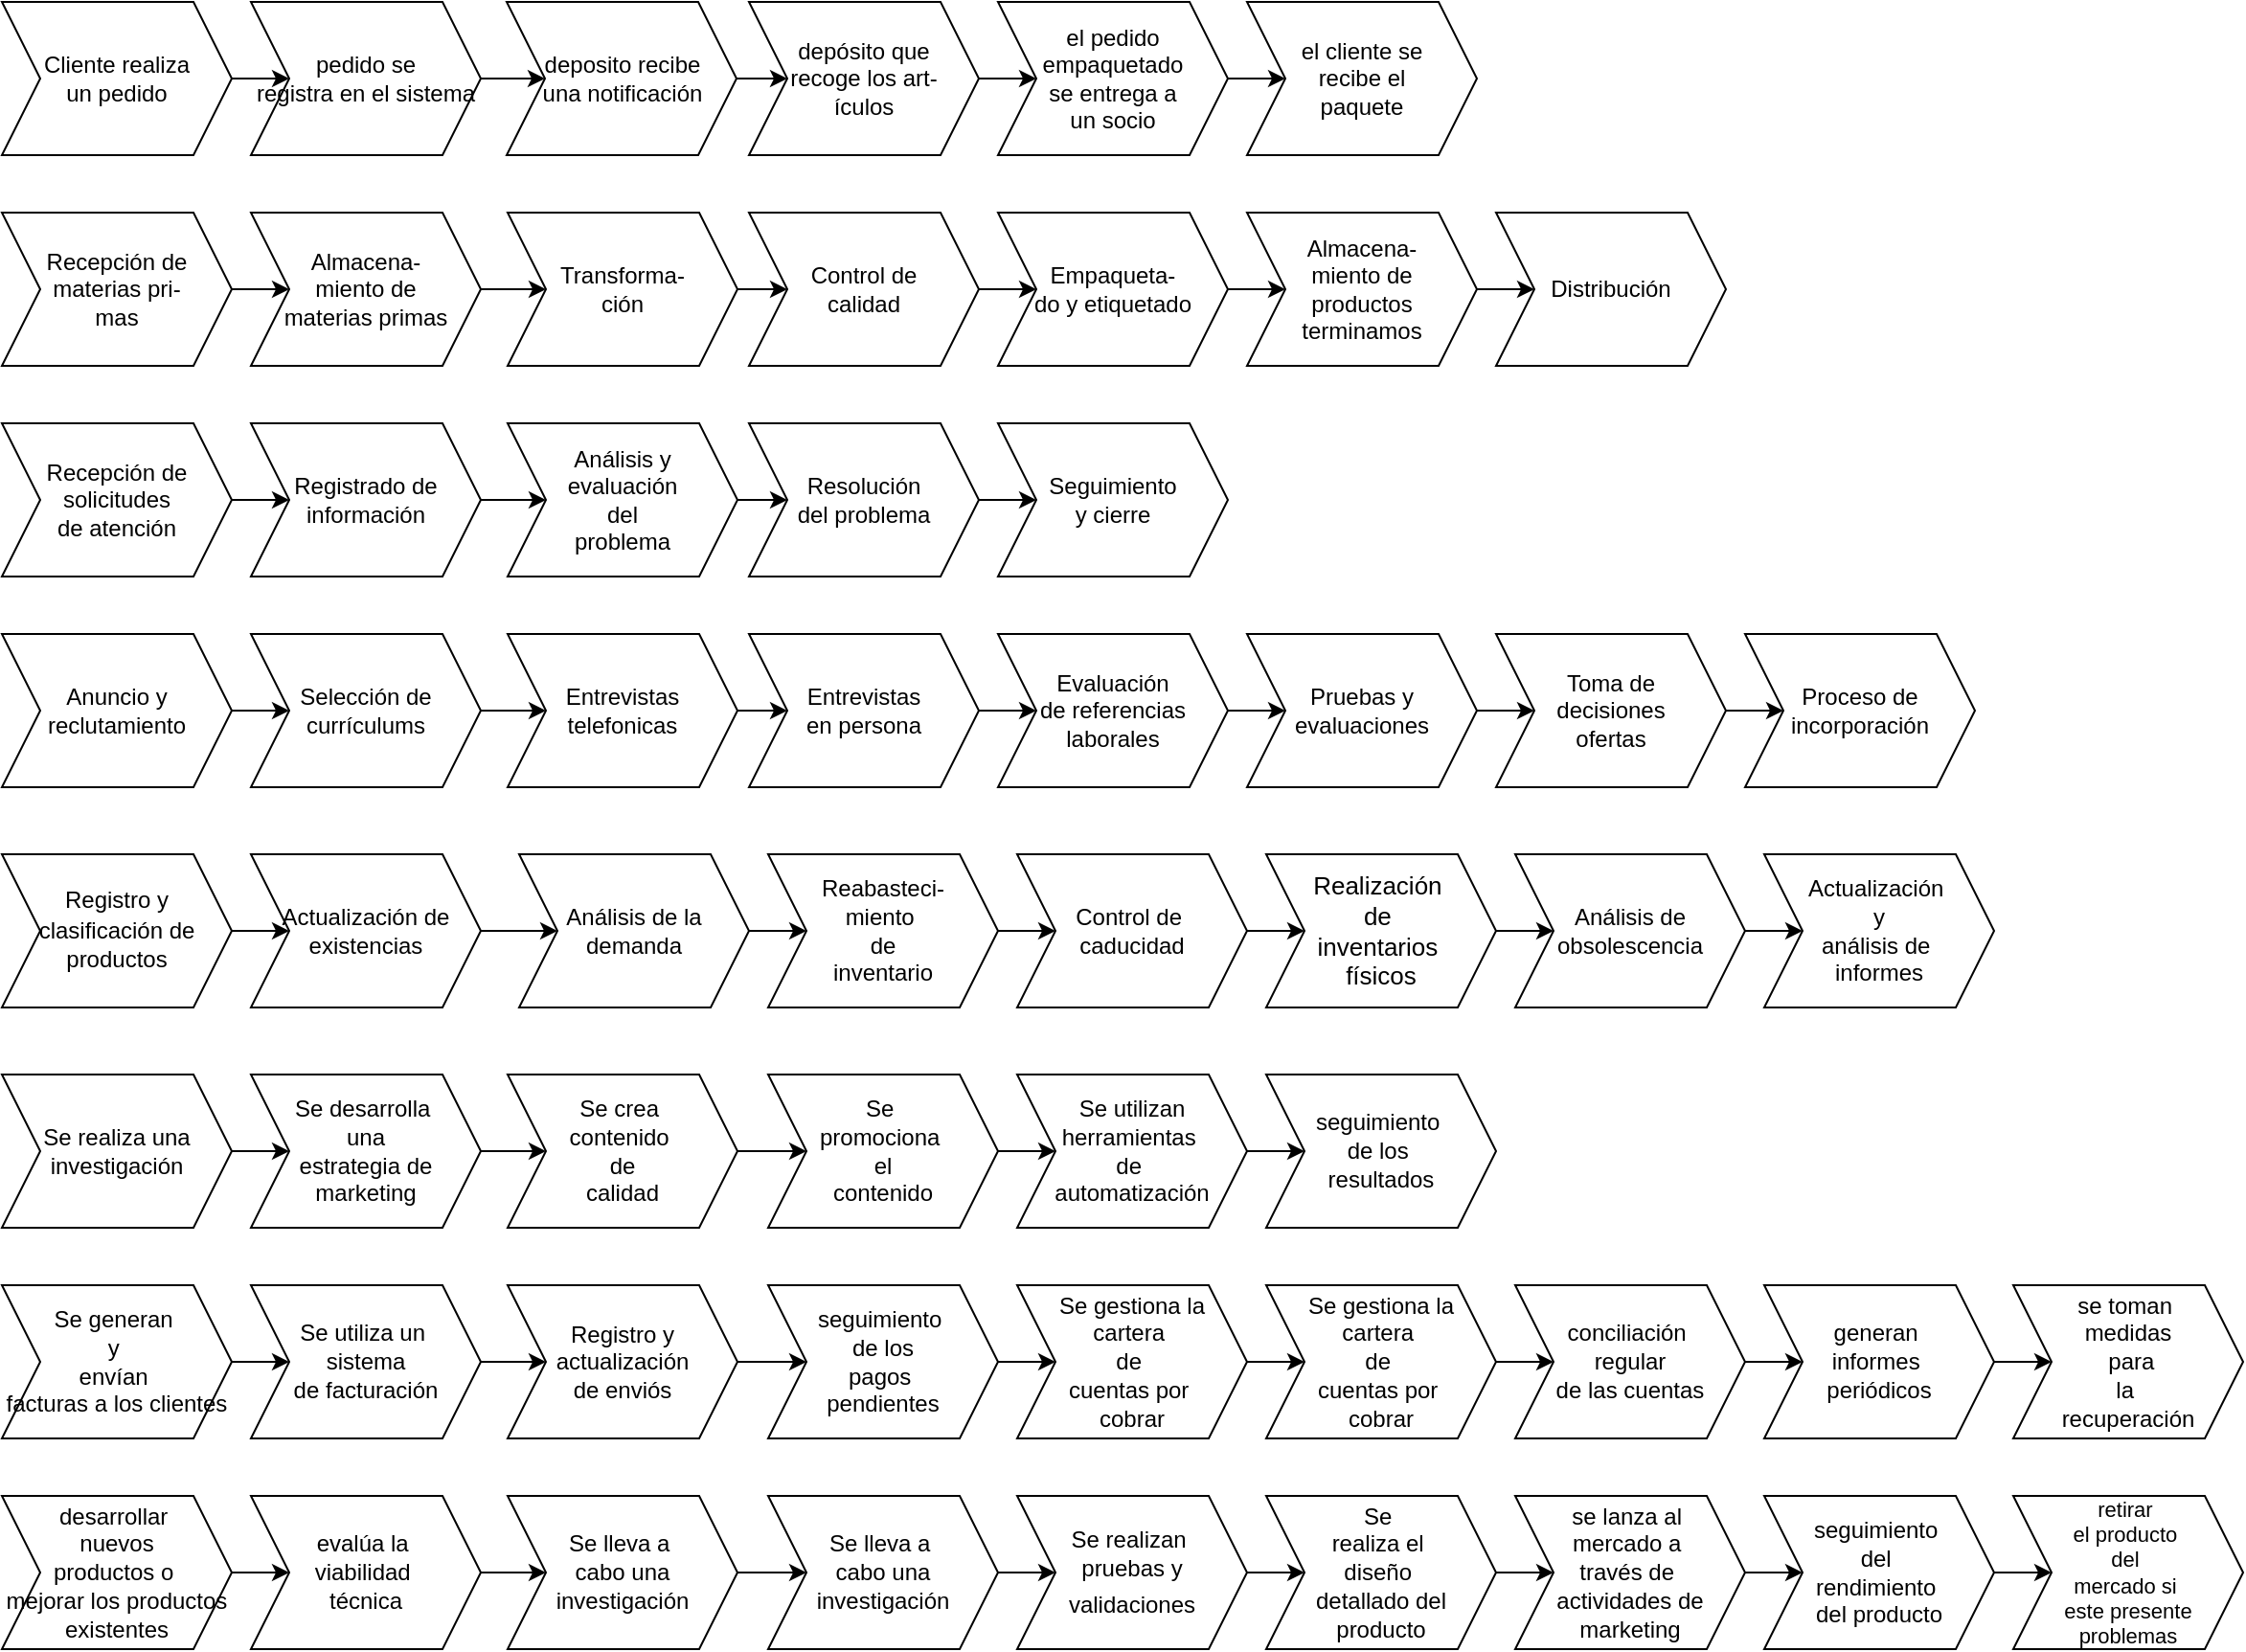 <mxfile version="24.4.0" type="github">
  <diagram name="Página-1" id="UPb7-A2myzlJfk2rmj8a">
    <mxGraphModel dx="1354" dy="677" grid="1" gridSize="10" guides="1" tooltips="1" connect="1" arrows="1" fold="1" page="1" pageScale="1" pageWidth="827" pageHeight="1169" math="0" shadow="0">
      <root>
        <mxCell id="0" />
        <mxCell id="1" parent="0" />
        <mxCell id="D4e9lm8wjW5pRh4vj5HC-4" value="" style="edgeStyle=orthogonalEdgeStyle;rounded=0;orthogonalLoop=1;jettySize=auto;html=1;" edge="1" parent="1" source="D4e9lm8wjW5pRh4vj5HC-2" target="D4e9lm8wjW5pRh4vj5HC-3">
          <mxGeometry relative="1" as="geometry" />
        </mxCell>
        <mxCell id="D4e9lm8wjW5pRh4vj5HC-2" value="&lt;div&gt;Cliente realiza&lt;/div&gt;&lt;div&gt;un pedido&lt;br&gt;&lt;/div&gt;" style="shape=step;perimeter=stepPerimeter;whiteSpace=wrap;html=1;fixedSize=1;" vertex="1" parent="1">
          <mxGeometry x="90" y="100" width="120" height="80" as="geometry" />
        </mxCell>
        <mxCell id="D4e9lm8wjW5pRh4vj5HC-6" value="" style="edgeStyle=orthogonalEdgeStyle;rounded=0;orthogonalLoop=1;jettySize=auto;html=1;" edge="1" parent="1" source="D4e9lm8wjW5pRh4vj5HC-3" target="D4e9lm8wjW5pRh4vj5HC-5">
          <mxGeometry relative="1" as="geometry" />
        </mxCell>
        <mxCell id="D4e9lm8wjW5pRh4vj5HC-3" value="&lt;div&gt;pedido se&lt;/div&gt;&lt;div&gt;registra en el sistema&lt;br&gt;&lt;/div&gt;" style="shape=step;perimeter=stepPerimeter;whiteSpace=wrap;html=1;fixedSize=1;" vertex="1" parent="1">
          <mxGeometry x="220" y="100" width="120" height="80" as="geometry" />
        </mxCell>
        <mxCell id="D4e9lm8wjW5pRh4vj5HC-8" value="" style="edgeStyle=orthogonalEdgeStyle;rounded=0;orthogonalLoop=1;jettySize=auto;html=1;" edge="1" parent="1" source="D4e9lm8wjW5pRh4vj5HC-5" target="D4e9lm8wjW5pRh4vj5HC-7">
          <mxGeometry relative="1" as="geometry" />
        </mxCell>
        <mxCell id="D4e9lm8wjW5pRh4vj5HC-5" value="&lt;div&gt;deposito recibe&lt;/div&gt;&lt;div&gt;una notificación&lt;br&gt;&lt;/div&gt;" style="shape=step;perimeter=stepPerimeter;whiteSpace=wrap;html=1;fixedSize=1;" vertex="1" parent="1">
          <mxGeometry x="353.5" y="100" width="120" height="80" as="geometry" />
        </mxCell>
        <mxCell id="D4e9lm8wjW5pRh4vj5HC-10" value="" style="edgeStyle=orthogonalEdgeStyle;rounded=0;orthogonalLoop=1;jettySize=auto;html=1;" edge="1" parent="1" source="D4e9lm8wjW5pRh4vj5HC-7" target="D4e9lm8wjW5pRh4vj5HC-9">
          <mxGeometry relative="1" as="geometry" />
        </mxCell>
        <mxCell id="D4e9lm8wjW5pRh4vj5HC-7" value="&lt;div&gt;depósito que&lt;/div&gt;&lt;div&gt;recoge los art-&lt;/div&gt;&lt;div&gt;ículos&lt;br&gt;&lt;/div&gt;" style="shape=step;perimeter=stepPerimeter;whiteSpace=wrap;html=1;fixedSize=1;" vertex="1" parent="1">
          <mxGeometry x="480" y="100" width="120" height="80" as="geometry" />
        </mxCell>
        <mxCell id="D4e9lm8wjW5pRh4vj5HC-12" value="" style="edgeStyle=orthogonalEdgeStyle;rounded=0;orthogonalLoop=1;jettySize=auto;html=1;" edge="1" parent="1" source="D4e9lm8wjW5pRh4vj5HC-9" target="D4e9lm8wjW5pRh4vj5HC-11">
          <mxGeometry relative="1" as="geometry" />
        </mxCell>
        <mxCell id="D4e9lm8wjW5pRh4vj5HC-9" value="&lt;div&gt;el pedido&lt;/div&gt;&lt;div&gt;empaquetado&lt;/div&gt;&lt;div&gt;se entrega a&lt;/div&gt;&lt;div&gt;un socio&lt;br&gt;&lt;/div&gt;" style="shape=step;perimeter=stepPerimeter;whiteSpace=wrap;html=1;fixedSize=1;" vertex="1" parent="1">
          <mxGeometry x="610" y="100" width="120" height="80" as="geometry" />
        </mxCell>
        <mxCell id="D4e9lm8wjW5pRh4vj5HC-11" value="&lt;div&gt;el cliente se&lt;/div&gt;&lt;div&gt;recibe el&lt;/div&gt;&lt;div&gt;paquete&lt;br&gt;&lt;/div&gt;" style="shape=step;perimeter=stepPerimeter;whiteSpace=wrap;html=1;fixedSize=1;" vertex="1" parent="1">
          <mxGeometry x="740" y="100" width="120" height="80" as="geometry" />
        </mxCell>
        <mxCell id="D4e9lm8wjW5pRh4vj5HC-15" value="" style="edgeStyle=orthogonalEdgeStyle;rounded=0;orthogonalLoop=1;jettySize=auto;html=1;" edge="1" parent="1" source="D4e9lm8wjW5pRh4vj5HC-13" target="D4e9lm8wjW5pRh4vj5HC-14">
          <mxGeometry relative="1" as="geometry" />
        </mxCell>
        <mxCell id="D4e9lm8wjW5pRh4vj5HC-13" value="&lt;div&gt;Recepción de&lt;/div&gt;&lt;div&gt;materias pri-&lt;/div&gt;&lt;div&gt;mas&lt;br&gt;&lt;/div&gt;" style="shape=step;perimeter=stepPerimeter;whiteSpace=wrap;html=1;fixedSize=1;" vertex="1" parent="1">
          <mxGeometry x="90" y="210" width="120" height="80" as="geometry" />
        </mxCell>
        <mxCell id="D4e9lm8wjW5pRh4vj5HC-17" value="" style="edgeStyle=orthogonalEdgeStyle;rounded=0;orthogonalLoop=1;jettySize=auto;html=1;" edge="1" parent="1" source="D4e9lm8wjW5pRh4vj5HC-14" target="D4e9lm8wjW5pRh4vj5HC-16">
          <mxGeometry relative="1" as="geometry" />
        </mxCell>
        <mxCell id="D4e9lm8wjW5pRh4vj5HC-14" value="&lt;div&gt;Almacena-&lt;/div&gt;&lt;div&gt;miento de&lt;/div&gt;&lt;div&gt;materias primas&lt;br&gt;&lt;/div&gt;" style="shape=step;perimeter=stepPerimeter;whiteSpace=wrap;html=1;fixedSize=1;" vertex="1" parent="1">
          <mxGeometry x="220" y="210" width="120" height="80" as="geometry" />
        </mxCell>
        <mxCell id="D4e9lm8wjW5pRh4vj5HC-19" value="" style="edgeStyle=orthogonalEdgeStyle;rounded=0;orthogonalLoop=1;jettySize=auto;html=1;" edge="1" parent="1" source="D4e9lm8wjW5pRh4vj5HC-16" target="D4e9lm8wjW5pRh4vj5HC-18">
          <mxGeometry relative="1" as="geometry" />
        </mxCell>
        <mxCell id="D4e9lm8wjW5pRh4vj5HC-16" value="&lt;div&gt;Transforma-&lt;/div&gt;&lt;div&gt;ción&lt;br&gt;&lt;/div&gt;" style="shape=step;perimeter=stepPerimeter;whiteSpace=wrap;html=1;fixedSize=1;" vertex="1" parent="1">
          <mxGeometry x="354" y="210" width="120" height="80" as="geometry" />
        </mxCell>
        <mxCell id="D4e9lm8wjW5pRh4vj5HC-21" value="" style="edgeStyle=orthogonalEdgeStyle;rounded=0;orthogonalLoop=1;jettySize=auto;html=1;" edge="1" parent="1" source="D4e9lm8wjW5pRh4vj5HC-18" target="D4e9lm8wjW5pRh4vj5HC-20">
          <mxGeometry relative="1" as="geometry" />
        </mxCell>
        <mxCell id="D4e9lm8wjW5pRh4vj5HC-18" value="&lt;div&gt;Control de&lt;/div&gt;&lt;div&gt;calidad&lt;br&gt;&lt;/div&gt;" style="shape=step;perimeter=stepPerimeter;whiteSpace=wrap;html=1;fixedSize=1;" vertex="1" parent="1">
          <mxGeometry x="480" y="210" width="120" height="80" as="geometry" />
        </mxCell>
        <mxCell id="D4e9lm8wjW5pRh4vj5HC-23" value="" style="edgeStyle=orthogonalEdgeStyle;rounded=0;orthogonalLoop=1;jettySize=auto;html=1;" edge="1" parent="1" source="D4e9lm8wjW5pRh4vj5HC-20" target="D4e9lm8wjW5pRh4vj5HC-22">
          <mxGeometry relative="1" as="geometry" />
        </mxCell>
        <mxCell id="D4e9lm8wjW5pRh4vj5HC-20" value="&lt;div&gt;Empaqueta-&lt;/div&gt;&lt;div&gt;do y etiquetado&lt;br&gt;&lt;/div&gt;" style="shape=step;perimeter=stepPerimeter;whiteSpace=wrap;html=1;fixedSize=1;" vertex="1" parent="1">
          <mxGeometry x="610" y="210" width="120" height="80" as="geometry" />
        </mxCell>
        <mxCell id="D4e9lm8wjW5pRh4vj5HC-25" value="" style="edgeStyle=orthogonalEdgeStyle;rounded=0;orthogonalLoop=1;jettySize=auto;html=1;" edge="1" parent="1" source="D4e9lm8wjW5pRh4vj5HC-22" target="D4e9lm8wjW5pRh4vj5HC-24">
          <mxGeometry relative="1" as="geometry" />
        </mxCell>
        <mxCell id="D4e9lm8wjW5pRh4vj5HC-22" value="&lt;div&gt;Almacena-&lt;/div&gt;&lt;div&gt;miento de&lt;/div&gt;&lt;div&gt;productos&lt;/div&gt;&lt;div&gt;terminamos&lt;br&gt;&lt;/div&gt;" style="shape=step;perimeter=stepPerimeter;whiteSpace=wrap;html=1;fixedSize=1;" vertex="1" parent="1">
          <mxGeometry x="740" y="210" width="120" height="80" as="geometry" />
        </mxCell>
        <mxCell id="D4e9lm8wjW5pRh4vj5HC-24" value="Distribución" style="shape=step;perimeter=stepPerimeter;whiteSpace=wrap;html=1;fixedSize=1;" vertex="1" parent="1">
          <mxGeometry x="870" y="210" width="120" height="80" as="geometry" />
        </mxCell>
        <mxCell id="D4e9lm8wjW5pRh4vj5HC-28" value="" style="edgeStyle=orthogonalEdgeStyle;rounded=0;orthogonalLoop=1;jettySize=auto;html=1;" edge="1" parent="1" source="D4e9lm8wjW5pRh4vj5HC-26" target="D4e9lm8wjW5pRh4vj5HC-27">
          <mxGeometry relative="1" as="geometry" />
        </mxCell>
        <mxCell id="D4e9lm8wjW5pRh4vj5HC-26" value="&lt;div&gt;Recepción de&lt;/div&gt;&lt;div&gt;solicitudes&lt;/div&gt;&lt;div&gt;de atención&lt;br&gt;&lt;/div&gt;" style="shape=step;perimeter=stepPerimeter;whiteSpace=wrap;html=1;fixedSize=1;" vertex="1" parent="1">
          <mxGeometry x="90" y="320" width="120" height="80" as="geometry" />
        </mxCell>
        <mxCell id="D4e9lm8wjW5pRh4vj5HC-30" value="" style="edgeStyle=orthogonalEdgeStyle;rounded=0;orthogonalLoop=1;jettySize=auto;html=1;" edge="1" parent="1" source="D4e9lm8wjW5pRh4vj5HC-27" target="D4e9lm8wjW5pRh4vj5HC-29">
          <mxGeometry relative="1" as="geometry" />
        </mxCell>
        <mxCell id="D4e9lm8wjW5pRh4vj5HC-27" value="&lt;div&gt;Registrado de&lt;/div&gt;&lt;div&gt;información&lt;br&gt;&lt;/div&gt;" style="shape=step;perimeter=stepPerimeter;whiteSpace=wrap;html=1;fixedSize=1;" vertex="1" parent="1">
          <mxGeometry x="220" y="320" width="120" height="80" as="geometry" />
        </mxCell>
        <mxCell id="D4e9lm8wjW5pRh4vj5HC-32" value="" style="edgeStyle=orthogonalEdgeStyle;rounded=0;orthogonalLoop=1;jettySize=auto;html=1;" edge="1" parent="1" source="D4e9lm8wjW5pRh4vj5HC-29" target="D4e9lm8wjW5pRh4vj5HC-31">
          <mxGeometry relative="1" as="geometry" />
        </mxCell>
        <mxCell id="D4e9lm8wjW5pRh4vj5HC-29" value="&lt;div&gt;Análisis y&lt;/div&gt;&lt;div&gt;evaluación&lt;/div&gt;&lt;div&gt;del&lt;/div&gt;&lt;div&gt;problema&lt;br&gt;&lt;/div&gt;" style="shape=step;perimeter=stepPerimeter;whiteSpace=wrap;html=1;fixedSize=1;" vertex="1" parent="1">
          <mxGeometry x="354" y="320" width="120" height="80" as="geometry" />
        </mxCell>
        <mxCell id="D4e9lm8wjW5pRh4vj5HC-34" value="" style="edgeStyle=orthogonalEdgeStyle;rounded=0;orthogonalLoop=1;jettySize=auto;html=1;" edge="1" parent="1" source="D4e9lm8wjW5pRh4vj5HC-31" target="D4e9lm8wjW5pRh4vj5HC-33">
          <mxGeometry relative="1" as="geometry" />
        </mxCell>
        <mxCell id="D4e9lm8wjW5pRh4vj5HC-31" value="&lt;div&gt;Resolución&lt;/div&gt;&lt;div&gt;del problema&lt;br&gt;&lt;/div&gt;" style="shape=step;perimeter=stepPerimeter;whiteSpace=wrap;html=1;fixedSize=1;" vertex="1" parent="1">
          <mxGeometry x="480" y="320" width="120" height="80" as="geometry" />
        </mxCell>
        <mxCell id="D4e9lm8wjW5pRh4vj5HC-33" value="&lt;div&gt;Seguimiento&lt;/div&gt;&lt;div&gt;y cierre&lt;br&gt;&lt;/div&gt;" style="shape=step;perimeter=stepPerimeter;whiteSpace=wrap;html=1;fixedSize=1;" vertex="1" parent="1">
          <mxGeometry x="610" y="320" width="120" height="80" as="geometry" />
        </mxCell>
        <mxCell id="D4e9lm8wjW5pRh4vj5HC-37" value="" style="edgeStyle=orthogonalEdgeStyle;rounded=0;orthogonalLoop=1;jettySize=auto;html=1;" edge="1" parent="1" source="D4e9lm8wjW5pRh4vj5HC-35" target="D4e9lm8wjW5pRh4vj5HC-36">
          <mxGeometry relative="1" as="geometry" />
        </mxCell>
        <mxCell id="D4e9lm8wjW5pRh4vj5HC-35" value="&lt;div&gt;Anuncio y&lt;/div&gt;&lt;div&gt;reclutamiento&lt;br&gt;&lt;/div&gt;" style="shape=step;perimeter=stepPerimeter;whiteSpace=wrap;html=1;fixedSize=1;" vertex="1" parent="1">
          <mxGeometry x="90" y="430" width="120" height="80" as="geometry" />
        </mxCell>
        <mxCell id="D4e9lm8wjW5pRh4vj5HC-39" value="" style="edgeStyle=orthogonalEdgeStyle;rounded=0;orthogonalLoop=1;jettySize=auto;html=1;" edge="1" parent="1" source="D4e9lm8wjW5pRh4vj5HC-36" target="D4e9lm8wjW5pRh4vj5HC-38">
          <mxGeometry relative="1" as="geometry" />
        </mxCell>
        <mxCell id="D4e9lm8wjW5pRh4vj5HC-36" value="&lt;div&gt;Selección de&lt;/div&gt;&lt;div&gt;currículums&lt;br&gt;&lt;/div&gt;" style="shape=step;perimeter=stepPerimeter;whiteSpace=wrap;html=1;fixedSize=1;" vertex="1" parent="1">
          <mxGeometry x="220" y="430" width="120" height="80" as="geometry" />
        </mxCell>
        <mxCell id="D4e9lm8wjW5pRh4vj5HC-41" value="" style="edgeStyle=orthogonalEdgeStyle;rounded=0;orthogonalLoop=1;jettySize=auto;html=1;" edge="1" parent="1" source="D4e9lm8wjW5pRh4vj5HC-38" target="D4e9lm8wjW5pRh4vj5HC-40">
          <mxGeometry relative="1" as="geometry" />
        </mxCell>
        <mxCell id="D4e9lm8wjW5pRh4vj5HC-38" value="&lt;div&gt;Entrevistas&lt;/div&gt;&lt;div&gt;telefonicas&lt;br&gt;&lt;/div&gt;" style="shape=step;perimeter=stepPerimeter;whiteSpace=wrap;html=1;fixedSize=1;" vertex="1" parent="1">
          <mxGeometry x="354" y="430" width="120" height="80" as="geometry" />
        </mxCell>
        <mxCell id="D4e9lm8wjW5pRh4vj5HC-43" value="" style="edgeStyle=orthogonalEdgeStyle;rounded=0;orthogonalLoop=1;jettySize=auto;html=1;" edge="1" parent="1" source="D4e9lm8wjW5pRh4vj5HC-40" target="D4e9lm8wjW5pRh4vj5HC-42">
          <mxGeometry relative="1" as="geometry" />
        </mxCell>
        <mxCell id="D4e9lm8wjW5pRh4vj5HC-40" value="&lt;div&gt;Entrevistas&lt;/div&gt;&lt;div&gt;en persona&lt;br&gt;&lt;/div&gt;" style="shape=step;perimeter=stepPerimeter;whiteSpace=wrap;html=1;fixedSize=1;" vertex="1" parent="1">
          <mxGeometry x="480" y="430" width="120" height="80" as="geometry" />
        </mxCell>
        <mxCell id="D4e9lm8wjW5pRh4vj5HC-45" value="" style="edgeStyle=orthogonalEdgeStyle;rounded=0;orthogonalLoop=1;jettySize=auto;html=1;" edge="1" parent="1" source="D4e9lm8wjW5pRh4vj5HC-42" target="D4e9lm8wjW5pRh4vj5HC-44">
          <mxGeometry relative="1" as="geometry" />
        </mxCell>
        <mxCell id="D4e9lm8wjW5pRh4vj5HC-42" value="&lt;div&gt;Evaluación&lt;/div&gt;&lt;div&gt;de referencias&lt;/div&gt;&lt;div&gt;laborales&lt;br&gt;&lt;/div&gt;" style="shape=step;perimeter=stepPerimeter;whiteSpace=wrap;html=1;fixedSize=1;" vertex="1" parent="1">
          <mxGeometry x="610" y="430" width="120" height="80" as="geometry" />
        </mxCell>
        <mxCell id="D4e9lm8wjW5pRh4vj5HC-47" value="" style="edgeStyle=orthogonalEdgeStyle;rounded=0;orthogonalLoop=1;jettySize=auto;html=1;" edge="1" parent="1" source="D4e9lm8wjW5pRh4vj5HC-44" target="D4e9lm8wjW5pRh4vj5HC-46">
          <mxGeometry relative="1" as="geometry" />
        </mxCell>
        <mxCell id="D4e9lm8wjW5pRh4vj5HC-44" value="&lt;div&gt;Pruebas y&lt;/div&gt;&lt;div&gt;evaluaciones&lt;br&gt;&lt;/div&gt;" style="shape=step;perimeter=stepPerimeter;whiteSpace=wrap;html=1;fixedSize=1;" vertex="1" parent="1">
          <mxGeometry x="740" y="430" width="120" height="80" as="geometry" />
        </mxCell>
        <mxCell id="D4e9lm8wjW5pRh4vj5HC-49" value="" style="edgeStyle=orthogonalEdgeStyle;rounded=0;orthogonalLoop=1;jettySize=auto;html=1;" edge="1" parent="1" source="D4e9lm8wjW5pRh4vj5HC-46" target="D4e9lm8wjW5pRh4vj5HC-48">
          <mxGeometry relative="1" as="geometry" />
        </mxCell>
        <mxCell id="D4e9lm8wjW5pRh4vj5HC-46" value="&lt;div&gt;Toma de&lt;/div&gt;&lt;div&gt;decisiones&lt;/div&gt;&lt;div&gt;ofertas&lt;br&gt;&lt;/div&gt;" style="shape=step;perimeter=stepPerimeter;whiteSpace=wrap;html=1;fixedSize=1;" vertex="1" parent="1">
          <mxGeometry x="870" y="430" width="120" height="80" as="geometry" />
        </mxCell>
        <mxCell id="D4e9lm8wjW5pRh4vj5HC-48" value="&lt;div&gt;Proceso de&lt;/div&gt;&lt;div&gt;incorporación&lt;br&gt;&lt;/div&gt;" style="shape=step;perimeter=stepPerimeter;whiteSpace=wrap;html=1;fixedSize=1;" vertex="1" parent="1">
          <mxGeometry x="1000" y="430" width="120" height="80" as="geometry" />
        </mxCell>
        <mxCell id="D4e9lm8wjW5pRh4vj5HC-52" value="" style="edgeStyle=orthogonalEdgeStyle;rounded=0;orthogonalLoop=1;jettySize=auto;html=1;" edge="1" parent="1" source="D4e9lm8wjW5pRh4vj5HC-50" target="D4e9lm8wjW5pRh4vj5HC-51">
          <mxGeometry relative="1" as="geometry" />
        </mxCell>
        <mxCell id="D4e9lm8wjW5pRh4vj5HC-50" value="&lt;p style=&quot;line-height: 120%;&quot;&gt;&lt;font size=&quot;1&quot;&gt;&lt;span style=&quot;line-height: 115%; font-family: &amp;quot;Arial&amp;quot;, sans-serif; font-size: 12px;&quot; lang=&quot;es&quot;&gt;Registro y&lt;br&gt;clasificación de productos&lt;/span&gt;&lt;/font&gt;&lt;/p&gt;" style="shape=step;perimeter=stepPerimeter;whiteSpace=wrap;html=1;fixedSize=1;" vertex="1" parent="1">
          <mxGeometry x="90" y="545" width="120" height="80" as="geometry" />
        </mxCell>
        <mxCell id="D4e9lm8wjW5pRh4vj5HC-58" value="" style="edgeStyle=orthogonalEdgeStyle;rounded=0;orthogonalLoop=1;jettySize=auto;html=1;" edge="1" parent="1" source="D4e9lm8wjW5pRh4vj5HC-51" target="D4e9lm8wjW5pRh4vj5HC-57">
          <mxGeometry relative="1" as="geometry" />
        </mxCell>
        <mxCell id="D4e9lm8wjW5pRh4vj5HC-51" value="&lt;font style=&quot;font-size: 12px;&quot;&gt;&lt;span style=&quot;font-family: &amp;quot;Arial&amp;quot;, sans-serif;&quot; lang=&quot;es&quot;&gt;Actualización de&lt;br&gt;existencias&lt;/span&gt;&lt;/font&gt;" style="shape=step;perimeter=stepPerimeter;whiteSpace=wrap;html=1;fixedSize=1;" vertex="1" parent="1">
          <mxGeometry x="220" y="545" width="120" height="80" as="geometry" />
        </mxCell>
        <mxCell id="D4e9lm8wjW5pRh4vj5HC-60" value="" style="edgeStyle=orthogonalEdgeStyle;rounded=0;orthogonalLoop=1;jettySize=auto;html=1;" edge="1" parent="1" source="D4e9lm8wjW5pRh4vj5HC-57" target="D4e9lm8wjW5pRh4vj5HC-59">
          <mxGeometry relative="1" as="geometry" />
        </mxCell>
        <mxCell id="D4e9lm8wjW5pRh4vj5HC-57" value="&lt;font size=&quot;1&quot;&gt;&lt;span style=&quot;line-height: 115%; font-family: &amp;quot;Arial&amp;quot;, sans-serif; font-size: 12px;&quot; lang=&quot;es&quot;&gt;Análisis de la&lt;br/&gt;demanda&lt;/span&gt;&lt;/font&gt;" style="shape=step;perimeter=stepPerimeter;whiteSpace=wrap;html=1;fixedSize=1;" vertex="1" parent="1">
          <mxGeometry x="360" y="545" width="120" height="80" as="geometry" />
        </mxCell>
        <mxCell id="D4e9lm8wjW5pRh4vj5HC-62" value="" style="edgeStyle=orthogonalEdgeStyle;rounded=0;orthogonalLoop=1;jettySize=auto;html=1;" edge="1" parent="1" source="D4e9lm8wjW5pRh4vj5HC-59" target="D4e9lm8wjW5pRh4vj5HC-61">
          <mxGeometry relative="1" as="geometry" />
        </mxCell>
        <mxCell id="D4e9lm8wjW5pRh4vj5HC-59" value="&lt;div&gt;&lt;span style=&quot;line-height: 115%; font-family: &amp;quot;Arial&amp;quot;, sans-serif;&quot; lang=&quot;es&quot;&gt;Reabasteci-&lt;/span&gt;&lt;/div&gt;&lt;div&gt;&lt;span style=&quot;line-height: 115%; font-family: &amp;quot;Arial&amp;quot;, sans-serif;&quot; lang=&quot;es&quot;&gt;miento&amp;nbsp;&lt;/span&gt;&lt;/div&gt;&lt;div&gt;&lt;span style=&quot;line-height: 115%; font-family: &amp;quot;Arial&amp;quot;, sans-serif;&quot; lang=&quot;es&quot;&gt;de&lt;/span&gt;&lt;/div&gt;&lt;div&gt;&lt;span style=&quot;line-height: 115%; font-family: &amp;quot;Arial&amp;quot;, sans-serif;&quot; lang=&quot;es&quot;&gt;&lt;/span&gt;&lt;/div&gt;&lt;span style=&quot;line-height: 115%; font-family: &amp;quot;Arial&amp;quot;, sans-serif;&quot; lang=&quot;es&quot;&gt;inventario&lt;/span&gt;" style="shape=step;perimeter=stepPerimeter;whiteSpace=wrap;html=1;fixedSize=1;" vertex="1" parent="1">
          <mxGeometry x="490" y="545" width="120" height="80" as="geometry" />
        </mxCell>
        <mxCell id="D4e9lm8wjW5pRh4vj5HC-64" value="" style="edgeStyle=orthogonalEdgeStyle;rounded=0;orthogonalLoop=1;jettySize=auto;html=1;" edge="1" parent="1" source="D4e9lm8wjW5pRh4vj5HC-61" target="D4e9lm8wjW5pRh4vj5HC-63">
          <mxGeometry relative="1" as="geometry" />
        </mxCell>
        <mxCell id="D4e9lm8wjW5pRh4vj5HC-61" value="&lt;div&gt;&lt;font size=&quot;1&quot;&gt;&lt;span style=&quot;line-height: 115%; font-family: &amp;quot;Arial&amp;quot;, sans-serif; font-size: 12px;&quot; lang=&quot;es&quot;&gt;Control de&amp;nbsp;&lt;/span&gt;&lt;/font&gt;&lt;/div&gt;&lt;div&gt;&lt;font size=&quot;1&quot;&gt;&lt;span style=&quot;line-height: 115%; font-family: &amp;quot;Arial&amp;quot;, sans-serif; font-size: 12px;&quot; lang=&quot;es&quot;&gt;caducidad&lt;/span&gt;&lt;/font&gt;&lt;/div&gt;" style="shape=step;perimeter=stepPerimeter;whiteSpace=wrap;html=1;fixedSize=1;" vertex="1" parent="1">
          <mxGeometry x="620" y="545" width="120" height="80" as="geometry" />
        </mxCell>
        <mxCell id="D4e9lm8wjW5pRh4vj5HC-66" value="" style="edgeStyle=orthogonalEdgeStyle;rounded=0;orthogonalLoop=1;jettySize=auto;html=1;" edge="1" parent="1" source="D4e9lm8wjW5pRh4vj5HC-63" target="D4e9lm8wjW5pRh4vj5HC-65">
          <mxGeometry relative="1" as="geometry" />
        </mxCell>
        <mxCell id="D4e9lm8wjW5pRh4vj5HC-63" value="&lt;div style=&quot;font-size: 13px;&quot;&gt;&lt;font style=&quot;font-size: 13px;&quot;&gt;&lt;span style=&quot;line-height: 115%; font-family: &amp;quot;Arial&amp;quot;, sans-serif;&quot; lang=&quot;es&quot;&gt;Realización&amp;nbsp;&lt;/span&gt;&lt;/font&gt;&lt;/div&gt;&lt;div style=&quot;font-size: 13px;&quot;&gt;&lt;font style=&quot;font-size: 13px;&quot;&gt;&lt;span style=&quot;line-height: 115%; font-family: &amp;quot;Arial&amp;quot;, sans-serif;&quot; lang=&quot;es&quot;&gt;de&amp;nbsp;&lt;/span&gt;&lt;/font&gt;&lt;/div&gt;&lt;div style=&quot;font-size: 13px;&quot;&gt;&lt;font style=&quot;font-size: 13px;&quot;&gt;&lt;span style=&quot;line-height: 115%; font-family: &amp;quot;Arial&amp;quot;, sans-serif;&quot; lang=&quot;es&quot;&gt;inventarios&amp;nbsp;&lt;/span&gt;&lt;/font&gt;&lt;/div&gt;&lt;div style=&quot;font-size: 13px;&quot;&gt;&lt;font style=&quot;font-size: 13px;&quot;&gt;&lt;span style=&quot;line-height: 115%; font-family: &amp;quot;Arial&amp;quot;, sans-serif;&quot; lang=&quot;es&quot;&gt;físicos&lt;/span&gt;&lt;/font&gt;&lt;/div&gt;" style="shape=step;perimeter=stepPerimeter;whiteSpace=wrap;html=1;fixedSize=1;" vertex="1" parent="1">
          <mxGeometry x="750" y="545" width="120" height="80" as="geometry" />
        </mxCell>
        <mxCell id="D4e9lm8wjW5pRh4vj5HC-68" value="" style="edgeStyle=orthogonalEdgeStyle;rounded=0;orthogonalLoop=1;jettySize=auto;html=1;" edge="1" parent="1" source="D4e9lm8wjW5pRh4vj5HC-65" target="D4e9lm8wjW5pRh4vj5HC-67">
          <mxGeometry relative="1" as="geometry" />
        </mxCell>
        <mxCell id="D4e9lm8wjW5pRh4vj5HC-65" value="&lt;font size=&quot;1&quot;&gt;&lt;span style=&quot;line-height: 115%; font-family: &amp;quot;Arial&amp;quot;, sans-serif; font-size: 12px;&quot; lang=&quot;es&quot;&gt;Análisis de&lt;br/&gt;obsolescencia&lt;/span&gt;&lt;/font&gt;" style="shape=step;perimeter=stepPerimeter;whiteSpace=wrap;html=1;fixedSize=1;" vertex="1" parent="1">
          <mxGeometry x="880" y="545" width="120" height="80" as="geometry" />
        </mxCell>
        <mxCell id="D4e9lm8wjW5pRh4vj5HC-67" value="&lt;div&gt;&lt;font size=&quot;1&quot;&gt;&lt;span style=&quot;line-height: 115%; font-family: &amp;quot;Arial&amp;quot;, sans-serif; font-size: 12px;&quot; lang=&quot;es&quot;&gt;Actualización&amp;nbsp;&lt;/span&gt;&lt;/font&gt;&lt;/div&gt;&lt;div&gt;&lt;font size=&quot;1&quot;&gt;&lt;span style=&quot;line-height: 115%; font-family: &amp;quot;Arial&amp;quot;, sans-serif; font-size: 12px;&quot; lang=&quot;es&quot;&gt;y&lt;br&gt;análisis de&amp;nbsp;&lt;/span&gt;&lt;/font&gt;&lt;/div&gt;&lt;div&gt;&lt;font size=&quot;1&quot;&gt;&lt;span style=&quot;line-height: 115%; font-family: &amp;quot;Arial&amp;quot;, sans-serif; font-size: 12px;&quot; lang=&quot;es&quot;&gt;informes&lt;/span&gt;&lt;/font&gt;&lt;/div&gt;" style="shape=step;perimeter=stepPerimeter;whiteSpace=wrap;html=1;fixedSize=1;" vertex="1" parent="1">
          <mxGeometry x="1010" y="545" width="120" height="80" as="geometry" />
        </mxCell>
        <mxCell id="D4e9lm8wjW5pRh4vj5HC-71" value="" style="edgeStyle=orthogonalEdgeStyle;rounded=0;orthogonalLoop=1;jettySize=auto;html=1;" edge="1" parent="1" source="D4e9lm8wjW5pRh4vj5HC-69" target="D4e9lm8wjW5pRh4vj5HC-70">
          <mxGeometry relative="1" as="geometry" />
        </mxCell>
        <mxCell id="D4e9lm8wjW5pRh4vj5HC-69" value="&lt;font size=&quot;1&quot;&gt;&lt;span style=&quot;line-height: 115%; font-family: &amp;quot;Arial&amp;quot;, sans-serif; font-size: 12px;&quot; lang=&quot;es&quot;&gt;Se realiza una investigación&lt;/span&gt;&lt;/font&gt;" style="shape=step;perimeter=stepPerimeter;whiteSpace=wrap;html=1;fixedSize=1;" vertex="1" parent="1">
          <mxGeometry x="90" y="660" width="120" height="80" as="geometry" />
        </mxCell>
        <mxCell id="D4e9lm8wjW5pRh4vj5HC-73" value="" style="edgeStyle=orthogonalEdgeStyle;rounded=0;orthogonalLoop=1;jettySize=auto;html=1;" edge="1" parent="1" source="D4e9lm8wjW5pRh4vj5HC-70" target="D4e9lm8wjW5pRh4vj5HC-72">
          <mxGeometry relative="1" as="geometry" />
        </mxCell>
        <mxCell id="D4e9lm8wjW5pRh4vj5HC-70" value="&lt;div&gt;&lt;font size=&quot;1&quot;&gt;&lt;span style=&quot;line-height: 115%; font-family: &amp;quot;Arial&amp;quot;, sans-serif; font-size: 12px;&quot; lang=&quot;es&quot;&gt;Se desarrolla&amp;nbsp;&lt;/span&gt;&lt;/font&gt;&lt;/div&gt;&lt;div&gt;&lt;font size=&quot;1&quot;&gt;&lt;span style=&quot;line-height: 115%; font-family: &amp;quot;Arial&amp;quot;, sans-serif; font-size: 12px;&quot; lang=&quot;es&quot;&gt;una&lt;/span&gt;&lt;/font&gt;&lt;/div&gt;&lt;div&gt;&lt;font size=&quot;1&quot;&gt;&lt;span style=&quot;line-height: 115%; font-family: &amp;quot;Arial&amp;quot;, sans-serif; font-size: 12px;&quot; lang=&quot;es&quot;&gt;&lt;/span&gt;&lt;/font&gt;&lt;/div&gt;&lt;font size=&quot;1&quot;&gt;&lt;span style=&quot;line-height: 115%; font-family: &amp;quot;Arial&amp;quot;, sans-serif; font-size: 12px;&quot; lang=&quot;es&quot;&gt;estrategia de marketing&lt;/span&gt;&lt;/font&gt;" style="shape=step;perimeter=stepPerimeter;whiteSpace=wrap;html=1;fixedSize=1;" vertex="1" parent="1">
          <mxGeometry x="220" y="660" width="120" height="80" as="geometry" />
        </mxCell>
        <mxCell id="D4e9lm8wjW5pRh4vj5HC-75" value="" style="edgeStyle=orthogonalEdgeStyle;rounded=0;orthogonalLoop=1;jettySize=auto;html=1;" edge="1" parent="1" source="D4e9lm8wjW5pRh4vj5HC-72" target="D4e9lm8wjW5pRh4vj5HC-74">
          <mxGeometry relative="1" as="geometry" />
        </mxCell>
        <mxCell id="D4e9lm8wjW5pRh4vj5HC-72" value="&lt;div&gt;&lt;font size=&quot;1&quot;&gt;&lt;span style=&quot;line-height: 115%; font-family: &amp;quot;Arial&amp;quot;, sans-serif; font-size: 12px;&quot; lang=&quot;es&quot;&gt;Se crea&amp;nbsp;&lt;/span&gt;&lt;/font&gt;&lt;/div&gt;&lt;div&gt;&lt;font size=&quot;1&quot;&gt;&lt;span style=&quot;line-height: 115%; font-family: &amp;quot;Arial&amp;quot;, sans-serif; font-size: 12px;&quot; lang=&quot;es&quot;&gt;contenido&amp;nbsp;&lt;/span&gt;&lt;/font&gt;&lt;/div&gt;&lt;div&gt;&lt;font size=&quot;1&quot;&gt;&lt;span style=&quot;line-height: 115%; font-family: &amp;quot;Arial&amp;quot;, sans-serif; font-size: 12px;&quot; lang=&quot;es&quot;&gt;de&lt;br/&gt;calidad&lt;/span&gt;&lt;/font&gt;&lt;/div&gt;" style="shape=step;perimeter=stepPerimeter;whiteSpace=wrap;html=1;fixedSize=1;" vertex="1" parent="1">
          <mxGeometry x="354" y="660" width="120" height="80" as="geometry" />
        </mxCell>
        <mxCell id="D4e9lm8wjW5pRh4vj5HC-77" value="" style="edgeStyle=orthogonalEdgeStyle;rounded=0;orthogonalLoop=1;jettySize=auto;html=1;" edge="1" parent="1" source="D4e9lm8wjW5pRh4vj5HC-74" target="D4e9lm8wjW5pRh4vj5HC-76">
          <mxGeometry relative="1" as="geometry" />
        </mxCell>
        <mxCell id="D4e9lm8wjW5pRh4vj5HC-74" value="&lt;div&gt;&lt;span style=&quot;line-height: 115%; font-family: &amp;quot;Arial&amp;quot;, sans-serif;&quot; lang=&quot;es&quot;&gt;Se&amp;nbsp;&lt;/span&gt;&lt;/div&gt;&lt;div&gt;&lt;span style=&quot;line-height: 115%; font-family: &amp;quot;Arial&amp;quot;, sans-serif;&quot; lang=&quot;es&quot;&gt;promociona&amp;nbsp;&lt;/span&gt;&lt;/div&gt;&lt;div&gt;&lt;span style=&quot;line-height: 115%; font-family: &amp;quot;Arial&amp;quot;, sans-serif;&quot; lang=&quot;es&quot;&gt;el&lt;br/&gt;contenido &lt;/span&gt;&lt;/div&gt;" style="shape=step;perimeter=stepPerimeter;whiteSpace=wrap;html=1;fixedSize=1;" vertex="1" parent="1">
          <mxGeometry x="490" y="660" width="120" height="80" as="geometry" />
        </mxCell>
        <mxCell id="D4e9lm8wjW5pRh4vj5HC-79" value="" style="edgeStyle=orthogonalEdgeStyle;rounded=0;orthogonalLoop=1;jettySize=auto;html=1;" edge="1" parent="1" source="D4e9lm8wjW5pRh4vj5HC-76" target="D4e9lm8wjW5pRh4vj5HC-78">
          <mxGeometry relative="1" as="geometry" />
        </mxCell>
        <mxCell id="D4e9lm8wjW5pRh4vj5HC-76" value="&lt;div&gt;&lt;span style=&quot;line-height: 115%; font-family: &amp;quot;Arial&amp;quot;, sans-serif;&quot; lang=&quot;es&quot;&gt;Se utilizan&lt;br/&gt;herramientas&amp;nbsp;&lt;/span&gt;&lt;/div&gt;&lt;div&gt;&lt;span style=&quot;line-height: 115%; font-family: &amp;quot;Arial&amp;quot;, sans-serif;&quot; lang=&quot;es&quot;&gt;de&amp;nbsp;&lt;/span&gt;&lt;/div&gt;&lt;div&gt;&lt;span style=&quot;line-height: 115%; font-family: &amp;quot;Arial&amp;quot;, sans-serif;&quot; lang=&quot;es&quot;&gt;automatización&lt;/span&gt;&lt;/div&gt;" style="shape=step;perimeter=stepPerimeter;whiteSpace=wrap;html=1;fixedSize=1;" vertex="1" parent="1">
          <mxGeometry x="620" y="660" width="120" height="80" as="geometry" />
        </mxCell>
        <mxCell id="D4e9lm8wjW5pRh4vj5HC-78" value="&lt;div&gt;&lt;font size=&quot;1&quot;&gt;&lt;span style=&quot;line-height: 115%; font-family: &amp;quot;Arial&amp;quot;, sans-serif; font-size: 12px;&quot; lang=&quot;es&quot;&gt;seguimiento&amp;nbsp;&lt;/span&gt;&lt;/font&gt;&lt;/div&gt;&lt;div&gt;&lt;font size=&quot;1&quot;&gt;&lt;span style=&quot;line-height: 115%; font-family: &amp;quot;Arial&amp;quot;, sans-serif; font-size: 12px;&quot; lang=&quot;es&quot;&gt;de los&amp;nbsp;&lt;/span&gt;&lt;/font&gt;&lt;/div&gt;&lt;div&gt;&lt;font size=&quot;1&quot;&gt;&lt;span style=&quot;line-height: 115%; font-family: &amp;quot;Arial&amp;quot;, sans-serif; font-size: 12px;&quot; lang=&quot;es&quot;&gt;resultados&lt;/span&gt;&lt;/font&gt;&lt;/div&gt;" style="shape=step;perimeter=stepPerimeter;whiteSpace=wrap;html=1;fixedSize=1;" vertex="1" parent="1">
          <mxGeometry x="750" y="660" width="120" height="80" as="geometry" />
        </mxCell>
        <mxCell id="D4e9lm8wjW5pRh4vj5HC-82" value="" style="edgeStyle=orthogonalEdgeStyle;rounded=0;orthogonalLoop=1;jettySize=auto;html=1;" edge="1" parent="1" source="D4e9lm8wjW5pRh4vj5HC-80" target="D4e9lm8wjW5pRh4vj5HC-81">
          <mxGeometry relative="1" as="geometry" />
        </mxCell>
        <mxCell id="D4e9lm8wjW5pRh4vj5HC-80" value="&lt;div&gt;&lt;font size=&quot;1&quot;&gt;&lt;span style=&quot;line-height: 115%; font-family: &amp;quot;Arial&amp;quot;, sans-serif; font-size: 12px;&quot; lang=&quot;es&quot;&gt;Se generan&amp;nbsp;&lt;/span&gt;&lt;/font&gt;&lt;/div&gt;&lt;div&gt;&lt;font size=&quot;1&quot;&gt;&lt;span style=&quot;line-height: 115%; font-family: &amp;quot;Arial&amp;quot;, sans-serif; font-size: 12px;&quot; lang=&quot;es&quot;&gt;y&amp;nbsp;&lt;/span&gt;&lt;/font&gt;&lt;/div&gt;&lt;div&gt;&lt;font size=&quot;1&quot;&gt;&lt;span style=&quot;line-height: 115%; font-family: &amp;quot;Arial&amp;quot;, sans-serif; font-size: 12px;&quot; lang=&quot;es&quot;&gt;envían&amp;nbsp;&lt;/span&gt;&lt;/font&gt;&lt;/div&gt;&lt;div&gt;&lt;font size=&quot;1&quot;&gt;&lt;span style=&quot;line-height: 115%; font-family: &amp;quot;Arial&amp;quot;, sans-serif; font-size: 12px;&quot; lang=&quot;es&quot;&gt;facturas a los clientes&lt;/span&gt;&lt;/font&gt;&lt;/div&gt;" style="shape=step;perimeter=stepPerimeter;whiteSpace=wrap;html=1;fixedSize=1;" vertex="1" parent="1">
          <mxGeometry x="90" y="770" width="120" height="80" as="geometry" />
        </mxCell>
        <mxCell id="D4e9lm8wjW5pRh4vj5HC-84" value="" style="edgeStyle=orthogonalEdgeStyle;rounded=0;orthogonalLoop=1;jettySize=auto;html=1;" edge="1" parent="1" source="D4e9lm8wjW5pRh4vj5HC-81" target="D4e9lm8wjW5pRh4vj5HC-83">
          <mxGeometry relative="1" as="geometry" />
        </mxCell>
        <mxCell id="D4e9lm8wjW5pRh4vj5HC-81" value="&lt;div&gt;&lt;font size=&quot;1&quot;&gt;&lt;span style=&quot;line-height: 115%; font-family: &amp;quot;Arial&amp;quot;, sans-serif; font-size: 12px;&quot; lang=&quot;es&quot;&gt;Se utiliza un&amp;nbsp;&lt;/span&gt;&lt;/font&gt;&lt;/div&gt;&lt;div&gt;&lt;font size=&quot;1&quot;&gt;&lt;span style=&quot;line-height: 115%; font-family: &amp;quot;Arial&amp;quot;, sans-serif; font-size: 12px;&quot; lang=&quot;es&quot;&gt;sistema&lt;br/&gt;de facturación&lt;/span&gt;&lt;/font&gt;&lt;/div&gt;" style="shape=step;perimeter=stepPerimeter;whiteSpace=wrap;html=1;fixedSize=1;" vertex="1" parent="1">
          <mxGeometry x="220" y="770" width="120" height="80" as="geometry" />
        </mxCell>
        <mxCell id="D4e9lm8wjW5pRh4vj5HC-86" value="" style="edgeStyle=orthogonalEdgeStyle;rounded=0;orthogonalLoop=1;jettySize=auto;html=1;" edge="1" parent="1" source="D4e9lm8wjW5pRh4vj5HC-83" target="D4e9lm8wjW5pRh4vj5HC-85">
          <mxGeometry relative="1" as="geometry" />
        </mxCell>
        <mxCell id="D4e9lm8wjW5pRh4vj5HC-83" value="&lt;div&gt;Registro y&lt;/div&gt;&lt;div&gt;actualización&lt;/div&gt;&lt;div&gt;de enviós&lt;br&gt;&lt;/div&gt;" style="shape=step;perimeter=stepPerimeter;whiteSpace=wrap;html=1;fixedSize=1;" vertex="1" parent="1">
          <mxGeometry x="354" y="770" width="120" height="80" as="geometry" />
        </mxCell>
        <mxCell id="D4e9lm8wjW5pRh4vj5HC-88" value="" style="edgeStyle=orthogonalEdgeStyle;rounded=0;orthogonalLoop=1;jettySize=auto;html=1;" edge="1" parent="1" source="D4e9lm8wjW5pRh4vj5HC-85" target="D4e9lm8wjW5pRh4vj5HC-87">
          <mxGeometry relative="1" as="geometry" />
        </mxCell>
        <mxCell id="D4e9lm8wjW5pRh4vj5HC-85" value="&lt;div&gt;&lt;font size=&quot;1&quot;&gt;&lt;span style=&quot;line-height: 115%; font-family: &amp;quot;Arial&amp;quot;, sans-serif; font-size: 12px;&quot; lang=&quot;es&quot;&gt;seguimiento&amp;nbsp;&lt;/span&gt;&lt;/font&gt;&lt;/div&gt;&lt;div&gt;&lt;font size=&quot;1&quot;&gt;&lt;span style=&quot;line-height: 115%; font-family: &amp;quot;Arial&amp;quot;, sans-serif; font-size: 12px;&quot; lang=&quot;es&quot;&gt;de los&lt;br&gt;pagos&amp;nbsp;&lt;/span&gt;&lt;/font&gt;&lt;/div&gt;&lt;div&gt;&lt;font size=&quot;1&quot;&gt;&lt;span style=&quot;line-height: 115%; font-family: &amp;quot;Arial&amp;quot;, sans-serif; font-size: 12px;&quot; lang=&quot;es&quot;&gt;pendientes&lt;/span&gt;&lt;/font&gt;&lt;/div&gt;" style="shape=step;perimeter=stepPerimeter;whiteSpace=wrap;html=1;fixedSize=1;" vertex="1" parent="1">
          <mxGeometry x="490" y="770" width="120" height="80" as="geometry" />
        </mxCell>
        <mxCell id="D4e9lm8wjW5pRh4vj5HC-90" value="" style="edgeStyle=orthogonalEdgeStyle;rounded=0;orthogonalLoop=1;jettySize=auto;html=1;" edge="1" parent="1" source="D4e9lm8wjW5pRh4vj5HC-87" target="D4e9lm8wjW5pRh4vj5HC-89">
          <mxGeometry relative="1" as="geometry" />
        </mxCell>
        <mxCell id="D4e9lm8wjW5pRh4vj5HC-87" value="&lt;div&gt;&lt;font size=&quot;1&quot;&gt;&lt;span style=&quot;line-height: 115%; font-family: &amp;quot;Arial&amp;quot;, sans-serif; font-size: 12px;&quot; lang=&quot;es&quot;&gt;Se gestiona la&lt;br/&gt;cartera&amp;nbsp;&lt;/span&gt;&lt;/font&gt;&lt;/div&gt;&lt;div&gt;&lt;font size=&quot;1&quot;&gt;&lt;span style=&quot;line-height: 115%; font-family: &amp;quot;Arial&amp;quot;, sans-serif; font-size: 12px;&quot; lang=&quot;es&quot;&gt;de&amp;nbsp;&lt;/span&gt;&lt;/font&gt;&lt;/div&gt;&lt;div&gt;&lt;font size=&quot;1&quot;&gt;&lt;span style=&quot;line-height: 115%; font-family: &amp;quot;Arial&amp;quot;, sans-serif; font-size: 12px;&quot; lang=&quot;es&quot;&gt;cuentas por&amp;nbsp;&lt;/span&gt;&lt;/font&gt;&lt;/div&gt;&lt;div&gt;&lt;font size=&quot;1&quot;&gt;&lt;span style=&quot;line-height: 115%; font-family: &amp;quot;Arial&amp;quot;, sans-serif; font-size: 12px;&quot; lang=&quot;es&quot;&gt;cobrar&lt;/span&gt;&lt;/font&gt;&lt;/div&gt;" style="shape=step;perimeter=stepPerimeter;whiteSpace=wrap;html=1;fixedSize=1;" vertex="1" parent="1">
          <mxGeometry x="620" y="770" width="120" height="80" as="geometry" />
        </mxCell>
        <mxCell id="D4e9lm8wjW5pRh4vj5HC-92" value="" style="edgeStyle=orthogonalEdgeStyle;rounded=0;orthogonalLoop=1;jettySize=auto;html=1;" edge="1" parent="1" source="D4e9lm8wjW5pRh4vj5HC-89" target="D4e9lm8wjW5pRh4vj5HC-91">
          <mxGeometry relative="1" as="geometry" />
        </mxCell>
        <mxCell id="D4e9lm8wjW5pRh4vj5HC-89" value="&lt;div&gt;&lt;font size=&quot;1&quot;&gt;&lt;span style=&quot;line-height: 115%; font-family: &amp;quot;Arial&amp;quot;, sans-serif; font-size: 12px;&quot; lang=&quot;es&quot;&gt;Se gestiona la&lt;br/&gt;cartera&amp;nbsp;&lt;/span&gt;&lt;/font&gt;&lt;/div&gt;&lt;div&gt;&lt;font size=&quot;1&quot;&gt;&lt;span style=&quot;line-height: 115%; font-family: &amp;quot;Arial&amp;quot;, sans-serif; font-size: 12px;&quot; lang=&quot;es&quot;&gt;de&amp;nbsp;&lt;/span&gt;&lt;/font&gt;&lt;/div&gt;&lt;div&gt;&lt;font size=&quot;1&quot;&gt;&lt;span style=&quot;line-height: 115%; font-family: &amp;quot;Arial&amp;quot;, sans-serif; font-size: 12px;&quot; lang=&quot;es&quot;&gt;cuentas por&amp;nbsp;&lt;/span&gt;&lt;/font&gt;&lt;/div&gt;&lt;div&gt;&lt;font size=&quot;1&quot;&gt;&lt;span style=&quot;line-height: 115%; font-family: &amp;quot;Arial&amp;quot;, sans-serif; font-size: 12px;&quot; lang=&quot;es&quot;&gt;cobrar&lt;/span&gt;&lt;/font&gt;&lt;/div&gt;" style="shape=step;perimeter=stepPerimeter;whiteSpace=wrap;html=1;fixedSize=1;" vertex="1" parent="1">
          <mxGeometry x="750" y="770" width="120" height="80" as="geometry" />
        </mxCell>
        <mxCell id="D4e9lm8wjW5pRh4vj5HC-94" value="" style="edgeStyle=orthogonalEdgeStyle;rounded=0;orthogonalLoop=1;jettySize=auto;html=1;" edge="1" parent="1" source="D4e9lm8wjW5pRh4vj5HC-91" target="D4e9lm8wjW5pRh4vj5HC-93">
          <mxGeometry relative="1" as="geometry" />
        </mxCell>
        <mxCell id="D4e9lm8wjW5pRh4vj5HC-91" value="&lt;div&gt;&lt;span style=&quot;line-height: 115%; font-family: &amp;quot;Arial&amp;quot;, sans-serif;&quot; lang=&quot;es&quot;&gt;conciliación&amp;nbsp;&lt;/span&gt;&lt;/div&gt;&lt;div&gt;&lt;span style=&quot;line-height: 115%; font-family: &amp;quot;Arial&amp;quot;, sans-serif;&quot; lang=&quot;es&quot;&gt;regular&lt;/span&gt;&lt;/div&gt;&lt;div&gt;&lt;span style=&quot;line-height: 115%; font-family: &amp;quot;Arial&amp;quot;, sans-serif;&quot; lang=&quot;es&quot;&gt;&lt;/span&gt;&lt;/div&gt;&lt;span style=&quot;line-height: 115%; font-family: &amp;quot;Arial&amp;quot;, sans-serif;&quot; lang=&quot;es&quot;&gt;de las cuentas&lt;/span&gt;" style="shape=step;perimeter=stepPerimeter;whiteSpace=wrap;html=1;fixedSize=1;" vertex="1" parent="1">
          <mxGeometry x="880" y="770" width="120" height="80" as="geometry" />
        </mxCell>
        <mxCell id="D4e9lm8wjW5pRh4vj5HC-96" value="" style="edgeStyle=orthogonalEdgeStyle;rounded=0;orthogonalLoop=1;jettySize=auto;html=1;" edge="1" parent="1" source="D4e9lm8wjW5pRh4vj5HC-93" target="D4e9lm8wjW5pRh4vj5HC-95">
          <mxGeometry relative="1" as="geometry" />
        </mxCell>
        <mxCell id="D4e9lm8wjW5pRh4vj5HC-93" value="&lt;div&gt;&lt;font size=&quot;1&quot;&gt;&lt;span style=&quot;line-height: 115%; font-family: &amp;quot;Arial&amp;quot;, sans-serif; font-size: 12px;&quot; lang=&quot;es&quot;&gt;generan&amp;nbsp;&lt;/span&gt;&lt;/font&gt;&lt;/div&gt;&lt;div&gt;&lt;font size=&quot;1&quot;&gt;&lt;span style=&quot;line-height: 115%; font-family: &amp;quot;Arial&amp;quot;, sans-serif; font-size: 12px;&quot; lang=&quot;es&quot;&gt;informes&amp;nbsp;&lt;/span&gt;&lt;/font&gt;&lt;/div&gt;&lt;div&gt;&lt;font size=&quot;1&quot;&gt;&lt;span style=&quot;line-height: 115%; font-family: &amp;quot;Arial&amp;quot;, sans-serif; font-size: 12px;&quot; lang=&quot;es&quot;&gt;periódicos&lt;/span&gt;&lt;/font&gt;&lt;/div&gt;" style="shape=step;perimeter=stepPerimeter;whiteSpace=wrap;html=1;fixedSize=1;" vertex="1" parent="1">
          <mxGeometry x="1010" y="770" width="120" height="80" as="geometry" />
        </mxCell>
        <mxCell id="D4e9lm8wjW5pRh4vj5HC-95" value="&lt;div&gt;&lt;font size=&quot;1&quot;&gt;&lt;span style=&quot;line-height: 115%; font-family: &amp;quot;Arial&amp;quot;, sans-serif; font-size: 12px;&quot; lang=&quot;es&quot;&gt;se toman&amp;nbsp;&lt;/span&gt;&lt;/font&gt;&lt;/div&gt;&lt;div&gt;&lt;font size=&quot;1&quot;&gt;&lt;span style=&quot;line-height: 115%; font-family: &amp;quot;Arial&amp;quot;, sans-serif; font-size: 12px;&quot; lang=&quot;es&quot;&gt;medidas&lt;/span&gt;&lt;/font&gt;&lt;/div&gt;&lt;div&gt;&lt;font size=&quot;1&quot;&gt;&lt;span style=&quot;line-height: 115%; font-family: &amp;quot;Arial&amp;quot;, sans-serif; font-size: 12px;&quot; lang=&quot;es&quot;&gt;&amp;nbsp;para&lt;br/&gt;la&amp;nbsp;&lt;/span&gt;&lt;/font&gt;&lt;/div&gt;&lt;div&gt;&lt;font size=&quot;1&quot;&gt;&lt;span style=&quot;line-height: 115%; font-family: &amp;quot;Arial&amp;quot;, sans-serif; font-size: 12px;&quot; lang=&quot;es&quot;&gt;recuperación&lt;/span&gt;&lt;/font&gt;&lt;/div&gt;" style="shape=step;perimeter=stepPerimeter;whiteSpace=wrap;html=1;fixedSize=1;" vertex="1" parent="1">
          <mxGeometry x="1140" y="770" width="120" height="80" as="geometry" />
        </mxCell>
        <mxCell id="D4e9lm8wjW5pRh4vj5HC-99" value="" style="edgeStyle=orthogonalEdgeStyle;rounded=0;orthogonalLoop=1;jettySize=auto;html=1;" edge="1" parent="1" source="D4e9lm8wjW5pRh4vj5HC-97" target="D4e9lm8wjW5pRh4vj5HC-98">
          <mxGeometry relative="1" as="geometry" />
        </mxCell>
        <mxCell id="D4e9lm8wjW5pRh4vj5HC-97" value="&lt;div&gt;&lt;font size=&quot;1&quot;&gt;&lt;span style=&quot;line-height: 115%; font-family: &amp;quot;Arial&amp;quot;, sans-serif; font-size: 12px;&quot; lang=&quot;es&quot;&gt;desarrollar&amp;nbsp;&lt;/span&gt;&lt;/font&gt;&lt;/div&gt;&lt;div&gt;&lt;font size=&quot;1&quot;&gt;&lt;span style=&quot;line-height: 115%; font-family: &amp;quot;Arial&amp;quot;, sans-serif; font-size: 12px;&quot; lang=&quot;es&quot;&gt;nuevos&lt;/span&gt;&lt;/font&gt;&lt;/div&gt;&lt;div&gt;&lt;font size=&quot;1&quot;&gt;&lt;span style=&quot;line-height: 115%; font-family: &amp;quot;Arial&amp;quot;, sans-serif; font-size: 12px;&quot; lang=&quot;es&quot;&gt;&lt;/span&gt;&lt;/font&gt;&lt;/div&gt;&lt;div&gt;&lt;font size=&quot;1&quot;&gt;&lt;span style=&quot;line-height: 115%; font-family: &amp;quot;Arial&amp;quot;, sans-serif; font-size: 12px;&quot; lang=&quot;es&quot;&gt;productos o&amp;nbsp;&lt;/span&gt;&lt;/font&gt;&lt;/div&gt;&lt;div&gt;&lt;font size=&quot;1&quot;&gt;&lt;span style=&quot;line-height: 115%; font-family: &amp;quot;Arial&amp;quot;, sans-serif; font-size: 12px;&quot; lang=&quot;es&quot;&gt;mejorar los productos existentes&lt;/span&gt;&lt;/font&gt;&lt;/div&gt;" style="shape=step;perimeter=stepPerimeter;whiteSpace=wrap;html=1;fixedSize=1;" vertex="1" parent="1">
          <mxGeometry x="90" y="880" width="120" height="80" as="geometry" />
        </mxCell>
        <mxCell id="D4e9lm8wjW5pRh4vj5HC-101" value="" style="edgeStyle=orthogonalEdgeStyle;rounded=0;orthogonalLoop=1;jettySize=auto;html=1;" edge="1" parent="1" source="D4e9lm8wjW5pRh4vj5HC-98" target="D4e9lm8wjW5pRh4vj5HC-100">
          <mxGeometry relative="1" as="geometry" />
        </mxCell>
        <mxCell id="D4e9lm8wjW5pRh4vj5HC-98" value="&lt;div&gt;&lt;span style=&quot;line-height: 115%; font-family: &amp;quot;Arial&amp;quot;, sans-serif;&quot; lang=&quot;es&quot;&gt;evalúa la&amp;nbsp;&lt;/span&gt;&lt;/div&gt;&lt;div&gt;&lt;span style=&quot;line-height: 115%; font-family: &amp;quot;Arial&amp;quot;, sans-serif;&quot; lang=&quot;es&quot;&gt;viabilidad&amp;nbsp;&lt;/span&gt;&lt;/div&gt;&lt;div&gt;&lt;span style=&quot;line-height: 115%; font-family: &amp;quot;Arial&amp;quot;, sans-serif;&quot; lang=&quot;es&quot;&gt;técnica &lt;/span&gt;&lt;/div&gt;" style="shape=step;perimeter=stepPerimeter;whiteSpace=wrap;html=1;fixedSize=1;" vertex="1" parent="1">
          <mxGeometry x="220" y="880" width="120" height="80" as="geometry" />
        </mxCell>
        <mxCell id="D4e9lm8wjW5pRh4vj5HC-103" value="" style="edgeStyle=orthogonalEdgeStyle;rounded=0;orthogonalLoop=1;jettySize=auto;html=1;" edge="1" parent="1" source="D4e9lm8wjW5pRh4vj5HC-100" target="D4e9lm8wjW5pRh4vj5HC-102">
          <mxGeometry relative="1" as="geometry" />
        </mxCell>
        <mxCell id="D4e9lm8wjW5pRh4vj5HC-100" value="&lt;div&gt;&lt;span style=&quot;line-height: 115%; font-family: &amp;quot;Arial&amp;quot;, sans-serif;&quot; lang=&quot;es&quot;&gt;Se lleva a&amp;nbsp;&lt;/span&gt;&lt;/div&gt;&lt;div&gt;&lt;span style=&quot;line-height: 115%; font-family: &amp;quot;Arial&amp;quot;, sans-serif;&quot; lang=&quot;es&quot;&gt;cabo una&lt;br/&gt;investigación&lt;/span&gt;&lt;/div&gt;" style="shape=step;perimeter=stepPerimeter;whiteSpace=wrap;html=1;fixedSize=1;" vertex="1" parent="1">
          <mxGeometry x="354" y="880" width="120" height="80" as="geometry" />
        </mxCell>
        <mxCell id="D4e9lm8wjW5pRh4vj5HC-105" value="" style="edgeStyle=orthogonalEdgeStyle;rounded=0;orthogonalLoop=1;jettySize=auto;html=1;" edge="1" parent="1" source="D4e9lm8wjW5pRh4vj5HC-102" target="D4e9lm8wjW5pRh4vj5HC-104">
          <mxGeometry relative="1" as="geometry" />
        </mxCell>
        <mxCell id="D4e9lm8wjW5pRh4vj5HC-102" value="&lt;div&gt;&lt;span style=&quot;line-height: 115%; font-family: &amp;quot;Arial&amp;quot;, sans-serif;&quot; lang=&quot;es&quot;&gt;Se lleva a&amp;nbsp;&lt;/span&gt;&lt;/div&gt;&lt;div&gt;&lt;span style=&quot;line-height: 115%; font-family: &amp;quot;Arial&amp;quot;, sans-serif;&quot; lang=&quot;es&quot;&gt;cabo una&lt;br/&gt;investigación&lt;/span&gt;&lt;/div&gt;" style="shape=step;perimeter=stepPerimeter;whiteSpace=wrap;html=1;fixedSize=1;" vertex="1" parent="1">
          <mxGeometry x="490" y="880" width="120" height="80" as="geometry" />
        </mxCell>
        <mxCell id="D4e9lm8wjW5pRh4vj5HC-107" value="" style="edgeStyle=orthogonalEdgeStyle;rounded=0;orthogonalLoop=1;jettySize=auto;html=1;" edge="1" parent="1" source="D4e9lm8wjW5pRh4vj5HC-104" target="D4e9lm8wjW5pRh4vj5HC-106">
          <mxGeometry relative="1" as="geometry" />
        </mxCell>
        <mxCell id="D4e9lm8wjW5pRh4vj5HC-104" value="&lt;div&gt;&lt;font size=&quot;1&quot;&gt;&lt;span style=&quot;line-height: 115%; font-family: &amp;quot;Arial&amp;quot;, sans-serif; font-size: 12px;&quot; lang=&quot;es&quot;&gt;Se realizan&amp;nbsp;&lt;/span&gt;&lt;/font&gt;&lt;/div&gt;&lt;div&gt;&lt;font size=&quot;1&quot;&gt;&lt;span style=&quot;line-height: 115%; font-family: &amp;quot;Arial&amp;quot;, sans-serif; font-size: 12px;&quot; lang=&quot;es&quot;&gt;pruebas y&lt;br/&gt;validaciones&lt;/span&gt;&lt;/font&gt;&lt;span style=&quot;font-size:12.0pt;line-height:&lt;br/&gt;115%;font-family:&amp;quot;Arial&amp;quot;,sans-serif;mso-fareast-font-family:Arial;mso-ansi-language:&lt;br/&gt;#000A;mso-fareast-language:ES-BO;mso-bidi-language:AR-SA&quot; lang=&quot;es&quot;&gt; &lt;/span&gt;&lt;/div&gt;" style="shape=step;perimeter=stepPerimeter;whiteSpace=wrap;html=1;fixedSize=1;" vertex="1" parent="1">
          <mxGeometry x="620" y="880" width="120" height="80" as="geometry" />
        </mxCell>
        <mxCell id="D4e9lm8wjW5pRh4vj5HC-109" value="" style="edgeStyle=orthogonalEdgeStyle;rounded=0;orthogonalLoop=1;jettySize=auto;html=1;" edge="1" parent="1" source="D4e9lm8wjW5pRh4vj5HC-106" target="D4e9lm8wjW5pRh4vj5HC-108">
          <mxGeometry relative="1" as="geometry" />
        </mxCell>
        <mxCell id="D4e9lm8wjW5pRh4vj5HC-106" value="&lt;div&gt;&lt;font size=&quot;1&quot;&gt;&lt;span style=&quot;line-height: 115%; font-family: &amp;quot;Arial&amp;quot;, sans-serif; font-size: 12px;&quot; lang=&quot;es&quot;&gt;Se&amp;nbsp;&lt;/span&gt;&lt;/font&gt;&lt;/div&gt;&lt;div&gt;&lt;font size=&quot;1&quot;&gt;&lt;span style=&quot;line-height: 115%; font-family: &amp;quot;Arial&amp;quot;, sans-serif; font-size: 12px;&quot; lang=&quot;es&quot;&gt;realiza el&amp;nbsp;&lt;/span&gt;&lt;/font&gt;&lt;/div&gt;&lt;div&gt;&lt;font size=&quot;1&quot;&gt;&lt;span style=&quot;line-height: 115%; font-family: &amp;quot;Arial&amp;quot;, sans-serif; font-size: 12px;&quot; lang=&quot;es&quot;&gt;diseño&amp;nbsp;&lt;/span&gt;&lt;/font&gt;&lt;/div&gt;&lt;div&gt;&lt;font size=&quot;1&quot;&gt;&lt;span style=&quot;line-height: 115%; font-family: &amp;quot;Arial&amp;quot;, sans-serif; font-size: 12px;&quot; lang=&quot;es&quot;&gt;detallado del producto&lt;/span&gt;&lt;/font&gt;&lt;/div&gt;" style="shape=step;perimeter=stepPerimeter;whiteSpace=wrap;html=1;fixedSize=1;" vertex="1" parent="1">
          <mxGeometry x="750" y="880" width="120" height="80" as="geometry" />
        </mxCell>
        <mxCell id="D4e9lm8wjW5pRh4vj5HC-111" value="" style="edgeStyle=orthogonalEdgeStyle;rounded=0;orthogonalLoop=1;jettySize=auto;html=1;" edge="1" parent="1" source="D4e9lm8wjW5pRh4vj5HC-108" target="D4e9lm8wjW5pRh4vj5HC-110">
          <mxGeometry relative="1" as="geometry" />
        </mxCell>
        <mxCell id="D4e9lm8wjW5pRh4vj5HC-108" value="&lt;div&gt;&lt;font size=&quot;1&quot;&gt;&lt;span style=&quot;line-height: 115%; font-family: &amp;quot;Arial&amp;quot;, sans-serif; font-size: 12px;&quot; lang=&quot;es&quot;&gt;se lanza al&amp;nbsp;&lt;/span&gt;&lt;/font&gt;&lt;/div&gt;&lt;div&gt;&lt;font size=&quot;1&quot;&gt;&lt;span style=&quot;line-height: 115%; font-family: &amp;quot;Arial&amp;quot;, sans-serif; font-size: 12px;&quot; lang=&quot;es&quot;&gt;mercado a&amp;nbsp;&lt;/span&gt;&lt;/font&gt;&lt;/div&gt;&lt;div&gt;&lt;font size=&quot;1&quot;&gt;&lt;span style=&quot;line-height: 115%; font-family: &amp;quot;Arial&amp;quot;, sans-serif; font-size: 12px;&quot; lang=&quot;es&quot;&gt;través de&amp;nbsp;&lt;/span&gt;&lt;/font&gt;&lt;/div&gt;&lt;div&gt;&lt;font size=&quot;1&quot;&gt;&lt;span style=&quot;line-height: 115%; font-family: &amp;quot;Arial&amp;quot;, sans-serif; font-size: 12px;&quot; lang=&quot;es&quot;&gt;actividades de marketing&lt;/span&gt;&lt;/font&gt;&lt;/div&gt;" style="shape=step;perimeter=stepPerimeter;whiteSpace=wrap;html=1;fixedSize=1;" vertex="1" parent="1">
          <mxGeometry x="880" y="880" width="120" height="80" as="geometry" />
        </mxCell>
        <mxCell id="D4e9lm8wjW5pRh4vj5HC-113" value="" style="edgeStyle=orthogonalEdgeStyle;rounded=0;orthogonalLoop=1;jettySize=auto;html=1;" edge="1" parent="1" source="D4e9lm8wjW5pRh4vj5HC-110" target="D4e9lm8wjW5pRh4vj5HC-112">
          <mxGeometry relative="1" as="geometry" />
        </mxCell>
        <mxCell id="D4e9lm8wjW5pRh4vj5HC-110" value="&lt;div&gt;&lt;font size=&quot;1&quot;&gt;&lt;span style=&quot;line-height: 115%; font-family: &amp;quot;Arial&amp;quot;, sans-serif; font-size: 12px;&quot; lang=&quot;es&quot;&gt;seguimiento&amp;nbsp;&lt;/span&gt;&lt;/font&gt;&lt;/div&gt;&lt;div&gt;&lt;font size=&quot;1&quot;&gt;&lt;span style=&quot;line-height: 115%; font-family: &amp;quot;Arial&amp;quot;, sans-serif; font-size: 12px;&quot; lang=&quot;es&quot;&gt;del&amp;nbsp;&lt;/span&gt;&lt;/font&gt;&lt;/div&gt;&lt;div&gt;&lt;font size=&quot;1&quot;&gt;&lt;span style=&quot;line-height: 115%; font-family: &amp;quot;Arial&amp;quot;, sans-serif; font-size: 12px;&quot; lang=&quot;es&quot;&gt;rendimiento&amp;nbsp;&lt;/span&gt;&lt;/font&gt;&lt;/div&gt;&lt;div&gt;&lt;font size=&quot;1&quot;&gt;&lt;span style=&quot;line-height: 115%; font-family: &amp;quot;Arial&amp;quot;, sans-serif; font-size: 12px;&quot; lang=&quot;es&quot;&gt;del producto&lt;/span&gt;&lt;/font&gt;&lt;/div&gt;" style="shape=step;perimeter=stepPerimeter;whiteSpace=wrap;html=1;fixedSize=1;" vertex="1" parent="1">
          <mxGeometry x="1010" y="880" width="120" height="80" as="geometry" />
        </mxCell>
        <mxCell id="D4e9lm8wjW5pRh4vj5HC-112" value="&lt;div style=&quot;font-size: 11px;&quot;&gt;&lt;font style=&quot;font-size: 11px;&quot;&gt;&lt;span style=&quot;line-height: 115%; font-family: &amp;quot;Arial&amp;quot;, sans-serif;&quot; lang=&quot;es&quot;&gt;retirar&amp;nbsp;&lt;/span&gt;&lt;/font&gt;&lt;/div&gt;&lt;div style=&quot;font-size: 11px;&quot;&gt;&lt;font style=&quot;font-size: 11px;&quot;&gt;&lt;span style=&quot;line-height: 115%; font-family: &amp;quot;Arial&amp;quot;, sans-serif;&quot; lang=&quot;es&quot;&gt;el producto&amp;nbsp;&lt;/span&gt;&lt;/font&gt;&lt;/div&gt;&lt;div style=&quot;font-size: 11px;&quot;&gt;&lt;font style=&quot;font-size: 11px;&quot;&gt;&lt;span style=&quot;line-height: 115%; font-family: &amp;quot;Arial&amp;quot;, sans-serif;&quot; lang=&quot;es&quot;&gt;del&amp;nbsp;&lt;/span&gt;&lt;/font&gt;&lt;/div&gt;&lt;div style=&quot;font-size: 11px;&quot;&gt;&lt;font style=&quot;font-size: 11px;&quot;&gt;&lt;span style=&quot;line-height: 115%; font-family: &amp;quot;Arial&amp;quot;, sans-serif;&quot; lang=&quot;es&quot;&gt;mercado si&amp;nbsp;&lt;/span&gt;&lt;/font&gt;&lt;/div&gt;&lt;div style=&quot;font-size: 11px;&quot;&gt;&lt;font style=&quot;font-size: 11px;&quot;&gt;&lt;span style=&quot;line-height: 115%; font-family: &amp;quot;Arial&amp;quot;, sans-serif;&quot; lang=&quot;es&quot;&gt;este presente problemas&lt;/span&gt;&lt;/font&gt;&lt;/div&gt;&lt;div&gt;&lt;span style=&quot;line-height: 115%; font-family: &amp;quot;Arial&amp;quot;, sans-serif;&quot; lang=&quot;es&quot;&gt;&lt;/span&gt;&lt;/div&gt;" style="shape=step;perimeter=stepPerimeter;whiteSpace=wrap;html=1;fixedSize=1;" vertex="1" parent="1">
          <mxGeometry x="1140" y="880" width="120" height="80" as="geometry" />
        </mxCell>
      </root>
    </mxGraphModel>
  </diagram>
</mxfile>

